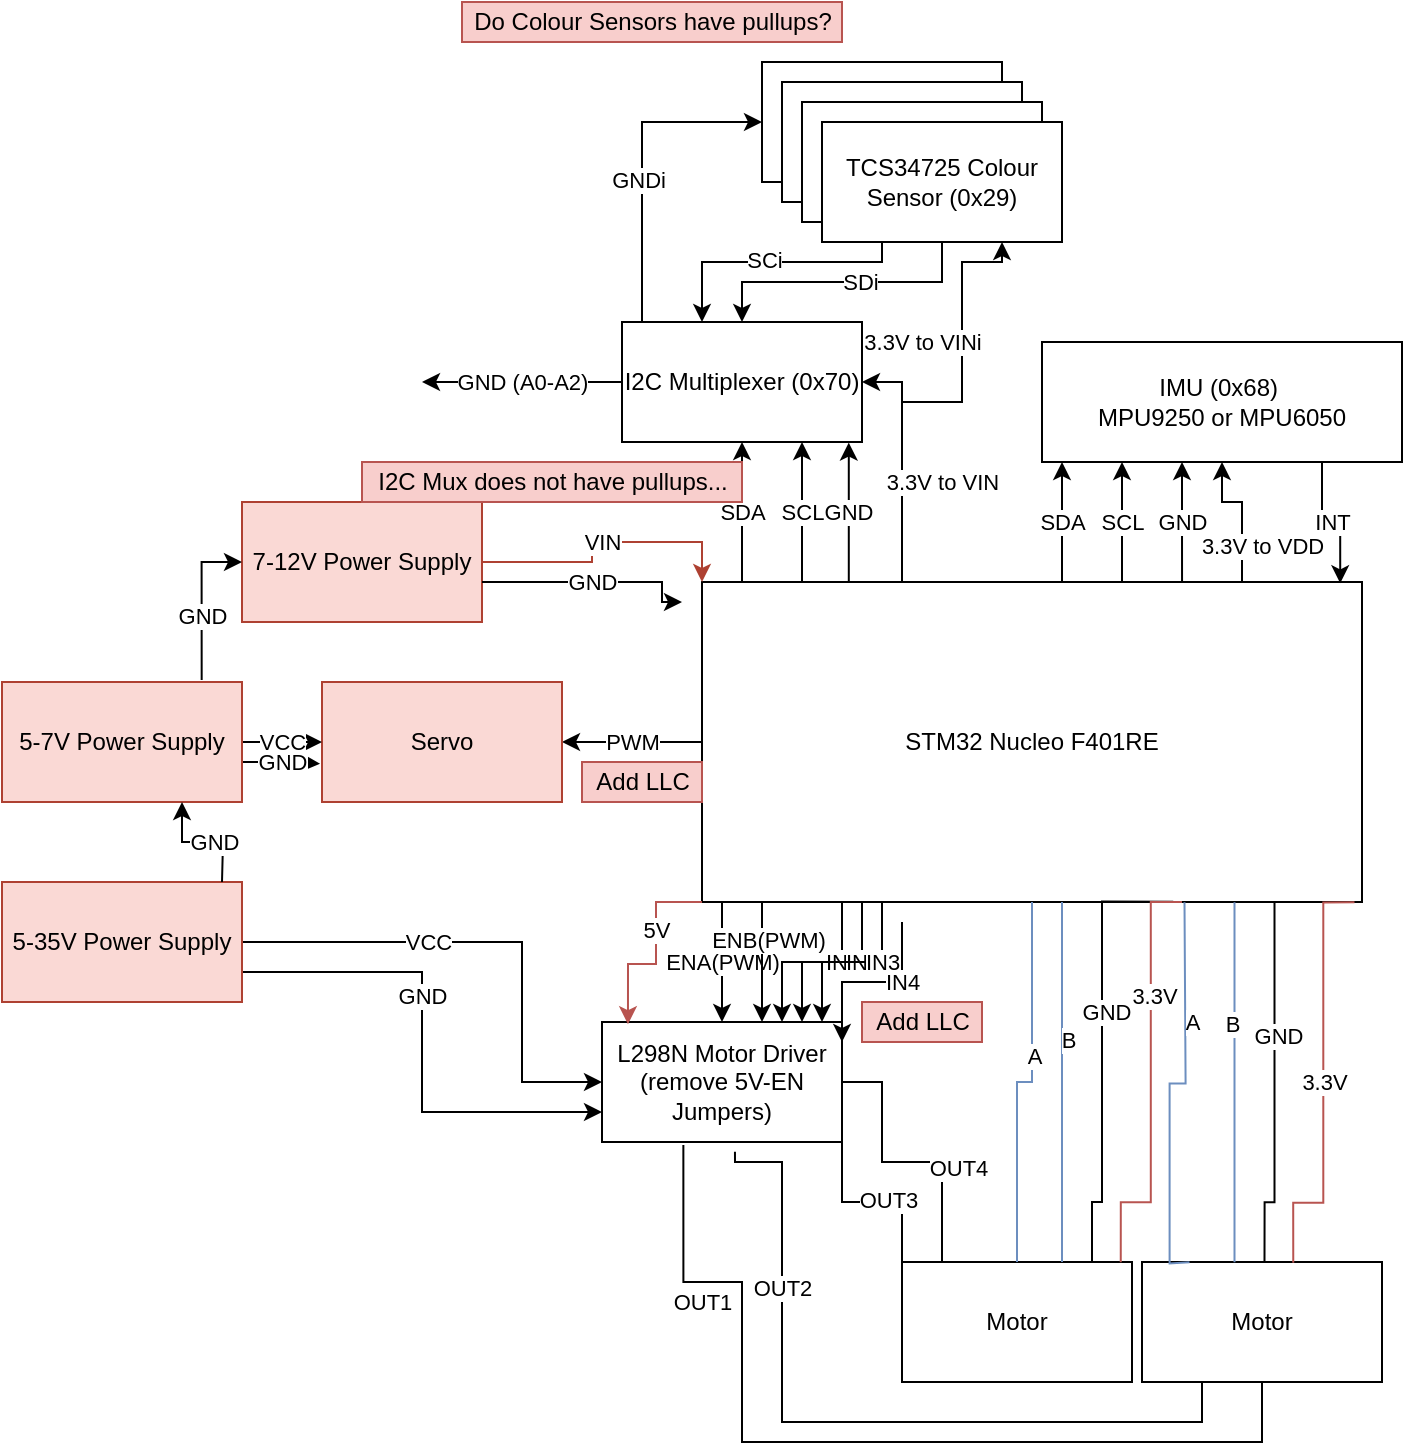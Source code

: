 <mxfile version="15.4.0" type="device"><diagram id="vrNpxhOBOukaihI8gBGh" name="Page-1"><mxGraphModel dx="498" dy="676" grid="1" gridSize="10" guides="1" tooltips="1" connect="1" arrows="1" fold="1" page="1" pageScale="1" pageWidth="850" pageHeight="1100" math="0" shadow="0"><root><mxCell id="0"/><mxCell id="1" parent="0"/><mxCell id="g9xkTk40jJ5ha4Rl7LRV-19" value="ENA(PWM)" style="edgeStyle=orthogonalEdgeStyle;rounded=0;orthogonalLoop=1;jettySize=auto;html=1;entryX=0.5;entryY=0;entryDx=0;entryDy=0;" edge="1" parent="1" source="OatvqvWwIHZUIBoUpNTg-1" target="OatvqvWwIHZUIBoUpNTg-7"><mxGeometry relative="1" as="geometry"><Array as="points"><mxPoint x="450" y="630"/><mxPoint x="450" y="630"/></Array></mxGeometry></mxCell><mxCell id="g9xkTk40jJ5ha4Rl7LRV-29" style="edgeStyle=orthogonalEdgeStyle;rounded=0;orthogonalLoop=1;jettySize=auto;html=1;entryX=0.75;entryY=0;entryDx=0;entryDy=0;" edge="1" parent="1" source="OatvqvWwIHZUIBoUpNTg-1" target="OatvqvWwIHZUIBoUpNTg-7"><mxGeometry relative="1" as="geometry"><Array as="points"><mxPoint x="510" y="650"/><mxPoint x="480" y="650"/></Array></mxGeometry></mxCell><mxCell id="g9xkTk40jJ5ha4Rl7LRV-30" value="IN1" style="edgeLabel;html=1;align=center;verticalAlign=middle;resizable=0;points=[];" vertex="1" connectable="0" parent="g9xkTk40jJ5ha4Rl7LRV-29"><mxGeometry x="-0.467" relative="1" as="geometry"><mxPoint y="6" as="offset"/></mxGeometry></mxCell><mxCell id="g9xkTk40jJ5ha4Rl7LRV-50" value="PWM" style="edgeStyle=orthogonalEdgeStyle;rounded=0;orthogonalLoop=1;jettySize=auto;html=1;entryX=1;entryY=0.5;entryDx=0;entryDy=0;" edge="1" parent="1" source="OatvqvWwIHZUIBoUpNTg-1" target="OatvqvWwIHZUIBoUpNTg-11"><mxGeometry relative="1" as="geometry"/></mxCell><mxCell id="g9xkTk40jJ5ha4Rl7LRV-62" value="3.3V to VIN" style="edgeStyle=orthogonalEdgeStyle;rounded=0;orthogonalLoop=1;jettySize=auto;html=1;entryX=1;entryY=0.5;entryDx=0;entryDy=0;" edge="1" parent="1" source="OatvqvWwIHZUIBoUpNTg-1" target="OatvqvWwIHZUIBoUpNTg-2"><mxGeometry x="-0.167" y="-20" relative="1" as="geometry"><Array as="points"><mxPoint x="540" y="360"/></Array><mxPoint as="offset"/></mxGeometry></mxCell><mxCell id="g9xkTk40jJ5ha4Rl7LRV-69" value="SDA" style="edgeStyle=orthogonalEdgeStyle;rounded=0;orthogonalLoop=1;jettySize=auto;html=1;" edge="1" parent="1" source="OatvqvWwIHZUIBoUpNTg-1" target="OatvqvWwIHZUIBoUpNTg-2"><mxGeometry relative="1" as="geometry"><Array as="points"><mxPoint x="460" y="430"/><mxPoint x="460" y="430"/></Array></mxGeometry></mxCell><mxCell id="g9xkTk40jJ5ha4Rl7LRV-71" value="GND" style="edgeStyle=orthogonalEdgeStyle;rounded=0;orthogonalLoop=1;jettySize=auto;html=1;entryX=0.945;entryY=1.005;entryDx=0;entryDy=0;entryPerimeter=0;" edge="1" parent="1" source="OatvqvWwIHZUIBoUpNTg-1" target="OatvqvWwIHZUIBoUpNTg-2"><mxGeometry relative="1" as="geometry"><Array as="points"><mxPoint x="513" y="425"/></Array></mxGeometry></mxCell><mxCell id="OatvqvWwIHZUIBoUpNTg-1" value="STM32 Nucleo F401RE" style="rounded=0;whiteSpace=wrap;html=1;" parent="1" vertex="1"><mxGeometry x="440" y="460" width="330" height="160" as="geometry"/></mxCell><mxCell id="g9xkTk40jJ5ha4Rl7LRV-73" style="edgeStyle=orthogonalEdgeStyle;rounded=0;orthogonalLoop=1;jettySize=auto;html=1;entryX=0;entryY=0.5;entryDx=0;entryDy=0;" edge="1" parent="1" source="OatvqvWwIHZUIBoUpNTg-2" target="OatvqvWwIHZUIBoUpNTg-3"><mxGeometry relative="1" as="geometry"><Array as="points"><mxPoint x="410" y="230"/></Array></mxGeometry></mxCell><mxCell id="g9xkTk40jJ5ha4Rl7LRV-74" value="GNDi" style="edgeLabel;html=1;align=center;verticalAlign=middle;resizable=0;points=[];" vertex="1" connectable="0" parent="g9xkTk40jJ5ha4Rl7LRV-73"><mxGeometry x="-0.104" y="2" relative="1" as="geometry"><mxPoint as="offset"/></mxGeometry></mxCell><mxCell id="g9xkTk40jJ5ha4Rl7LRV-75" value="GND (A0-A2)" style="edgeStyle=orthogonalEdgeStyle;rounded=0;orthogonalLoop=1;jettySize=auto;html=1;exitX=0;exitY=0.5;exitDx=0;exitDy=0;" edge="1" parent="1" source="OatvqvWwIHZUIBoUpNTg-2"><mxGeometry relative="1" as="geometry"><mxPoint x="300" y="360" as="targetPoint"/></mxGeometry></mxCell><mxCell id="OatvqvWwIHZUIBoUpNTg-2" value="I2C Multiplexer (0x70)" style="rounded=0;whiteSpace=wrap;html=1;" parent="1" vertex="1"><mxGeometry x="400" y="330" width="120" height="60" as="geometry"/></mxCell><mxCell id="OatvqvWwIHZUIBoUpNTg-3" value="TCS34725 Colour Sensor" style="rounded=0;whiteSpace=wrap;html=1;" parent="1" vertex="1"><mxGeometry x="470" y="200" width="120" height="60" as="geometry"/></mxCell><mxCell id="OatvqvWwIHZUIBoUpNTg-4" value="TCS34725 Colour Sensor" style="rounded=0;whiteSpace=wrap;html=1;" parent="1" vertex="1"><mxGeometry x="480" y="210" width="120" height="60" as="geometry"/></mxCell><mxCell id="OatvqvWwIHZUIBoUpNTg-5" value="TCS34725 Colour Sensor" style="rounded=0;whiteSpace=wrap;html=1;" parent="1" vertex="1"><mxGeometry x="490" y="220" width="120" height="60" as="geometry"/></mxCell><mxCell id="g9xkTk40jJ5ha4Rl7LRV-64" style="edgeStyle=orthogonalEdgeStyle;rounded=0;orthogonalLoop=1;jettySize=auto;html=1;entryX=0.5;entryY=0;entryDx=0;entryDy=0;" edge="1" parent="1" source="OatvqvWwIHZUIBoUpNTg-6" target="OatvqvWwIHZUIBoUpNTg-2"><mxGeometry relative="1" as="geometry"/></mxCell><mxCell id="g9xkTk40jJ5ha4Rl7LRV-68" value="SDi" style="edgeLabel;html=1;align=center;verticalAlign=middle;resizable=0;points=[];" vertex="1" connectable="0" parent="g9xkTk40jJ5ha4Rl7LRV-64"><mxGeometry x="-0.131" relative="1" as="geometry"><mxPoint as="offset"/></mxGeometry></mxCell><mxCell id="OatvqvWwIHZUIBoUpNTg-6" value="TCS34725 Colour Sensor (0x29)" style="rounded=0;whiteSpace=wrap;html=1;" parent="1" vertex="1"><mxGeometry x="500" y="230" width="120" height="60" as="geometry"/></mxCell><mxCell id="OatvqvWwIHZUIBoUpNTg-7" value="L298N Motor Driver&lt;br&gt;(remove 5V-EN Jumpers)" style="rounded=0;whiteSpace=wrap;html=1;" parent="1" vertex="1"><mxGeometry x="390" y="680" width="120" height="60" as="geometry"/></mxCell><mxCell id="OatvqvWwIHZUIBoUpNTg-8" value="Motor" style="rounded=0;whiteSpace=wrap;html=1;" parent="1" vertex="1"><mxGeometry x="660" y="800" width="120" height="60" as="geometry"/></mxCell><mxCell id="OatvqvWwIHZUIBoUpNTg-9" value="Motor" style="rounded=0;whiteSpace=wrap;html=1;" parent="1" vertex="1"><mxGeometry x="540" y="800" width="115" height="60" as="geometry"/></mxCell><mxCell id="g9xkTk40jJ5ha4Rl7LRV-83" value="INT" style="edgeStyle=orthogonalEdgeStyle;rounded=0;orthogonalLoop=1;jettySize=auto;html=1;entryX=0.967;entryY=0.004;entryDx=0;entryDy=0;entryPerimeter=0;" edge="1" parent="1" source="OatvqvWwIHZUIBoUpNTg-10" target="OatvqvWwIHZUIBoUpNTg-1"><mxGeometry relative="1" as="geometry"><Array as="points"><mxPoint x="750" y="430"/><mxPoint x="759" y="430"/></Array></mxGeometry></mxCell><mxCell id="OatvqvWwIHZUIBoUpNTg-10" value="IMU (0x68)&amp;nbsp;&lt;br&gt;MPU9250 or MPU6050" style="rounded=0;whiteSpace=wrap;html=1;" parent="1" vertex="1"><mxGeometry x="610" y="340" width="180" height="60" as="geometry"/></mxCell><mxCell id="OatvqvWwIHZUIBoUpNTg-11" value="Servo" style="rounded=0;whiteSpace=wrap;html=1;fillColor=#fad9d5;strokeColor=#ae4132;" parent="1" vertex="1"><mxGeometry x="250" y="510" width="120" height="60" as="geometry"/></mxCell><mxCell id="g9xkTk40jJ5ha4Rl7LRV-48" value="VCC" style="edgeStyle=orthogonalEdgeStyle;rounded=0;orthogonalLoop=1;jettySize=auto;html=1;entryX=0;entryY=0.5;entryDx=0;entryDy=0;" edge="1" parent="1" source="OatvqvWwIHZUIBoUpNTg-12" target="OatvqvWwIHZUIBoUpNTg-11"><mxGeometry relative="1" as="geometry"/></mxCell><mxCell id="g9xkTk40jJ5ha4Rl7LRV-49" value="GND" style="edgeStyle=orthogonalEdgeStyle;rounded=0;orthogonalLoop=1;jettySize=auto;html=1;entryX=-0.008;entryY=0.682;entryDx=0;entryDy=0;entryPerimeter=0;" edge="1" parent="1" source="OatvqvWwIHZUIBoUpNTg-12" target="OatvqvWwIHZUIBoUpNTg-11"><mxGeometry relative="1" as="geometry"><Array as="points"><mxPoint x="235" y="550"/><mxPoint x="235" y="551"/></Array></mxGeometry></mxCell><mxCell id="OatvqvWwIHZUIBoUpNTg-12" value="5-7V Power Supply" style="rounded=0;whiteSpace=wrap;html=1;fillColor=#fad9d5;strokeColor=#ae4132;" parent="1" vertex="1"><mxGeometry x="90" y="510" width="120" height="60" as="geometry"/></mxCell><mxCell id="g9xkTk40jJ5ha4Rl7LRV-1" value="" style="endArrow=none;html=1;rounded=0;edgeStyle=orthogonalEdgeStyle;exitX=0.5;exitY=0;exitDx=0;exitDy=0;entryX=0.5;entryY=1;entryDx=0;entryDy=0;fillColor=#dae8fc;strokeColor=#6c8ebf;" edge="1" parent="1" source="OatvqvWwIHZUIBoUpNTg-9" target="OatvqvWwIHZUIBoUpNTg-1"><mxGeometry width="50" height="50" relative="1" as="geometry"><mxPoint x="600" y="770" as="sourcePoint"/><mxPoint x="650" y="720" as="targetPoint"/></mxGeometry></mxCell><mxCell id="g9xkTk40jJ5ha4Rl7LRV-22" value="A" style="edgeLabel;html=1;align=center;verticalAlign=middle;resizable=0;points=[];" vertex="1" connectable="0" parent="g9xkTk40jJ5ha4Rl7LRV-1"><mxGeometry x="0.18" y="-2" relative="1" as="geometry"><mxPoint x="-1" as="offset"/></mxGeometry></mxCell><mxCell id="g9xkTk40jJ5ha4Rl7LRV-2" value="" style="endArrow=none;html=1;rounded=0;edgeStyle=orthogonalEdgeStyle;exitX=0.5;exitY=0;exitDx=0;exitDy=0;entryX=0.5;entryY=1;entryDx=0;entryDy=0;fillColor=#dae8fc;strokeColor=#6c8ebf;" edge="1" parent="1"><mxGeometry width="50" height="50" relative="1" as="geometry"><mxPoint x="620" y="800" as="sourcePoint"/><mxPoint x="620" y="620" as="targetPoint"/></mxGeometry></mxCell><mxCell id="g9xkTk40jJ5ha4Rl7LRV-23" value="B" style="edgeLabel;html=1;align=center;verticalAlign=middle;resizable=0;points=[];" vertex="1" connectable="0" parent="g9xkTk40jJ5ha4Rl7LRV-2"><mxGeometry x="0.233" y="-3" relative="1" as="geometry"><mxPoint as="offset"/></mxGeometry></mxCell><mxCell id="g9xkTk40jJ5ha4Rl7LRV-3" value="" style="endArrow=none;html=1;rounded=0;edgeStyle=orthogonalEdgeStyle;exitX=0;exitY=0;exitDx=0;exitDy=0;entryX=1;entryY=1;entryDx=0;entryDy=0;" edge="1" parent="1" source="OatvqvWwIHZUIBoUpNTg-9" target="OatvqvWwIHZUIBoUpNTg-7"><mxGeometry width="50" height="50" relative="1" as="geometry"><mxPoint x="550" y="770" as="sourcePoint"/><mxPoint x="600" y="720" as="targetPoint"/><Array as="points"><mxPoint x="540" y="770"/><mxPoint x="510" y="770"/></Array></mxGeometry></mxCell><mxCell id="g9xkTk40jJ5ha4Rl7LRV-40" value="OUT3" style="edgeLabel;html=1;align=center;verticalAlign=middle;resizable=0;points=[];" vertex="1" connectable="0" parent="g9xkTk40jJ5ha4Rl7LRV-3"><mxGeometry x="-0.175" y="-1" relative="1" as="geometry"><mxPoint as="offset"/></mxGeometry></mxCell><mxCell id="g9xkTk40jJ5ha4Rl7LRV-4" value="" style="endArrow=none;html=1;rounded=0;edgeStyle=orthogonalEdgeStyle;exitX=0;exitY=0;exitDx=0;exitDy=0;entryX=1;entryY=0.5;entryDx=0;entryDy=0;" edge="1" parent="1" target="OatvqvWwIHZUIBoUpNTg-7"><mxGeometry width="50" height="50" relative="1" as="geometry"><mxPoint x="560" y="800" as="sourcePoint"/><mxPoint x="530" y="710" as="targetPoint"/><Array as="points"><mxPoint x="560" y="750"/><mxPoint x="530" y="750"/><mxPoint x="530" y="710"/></Array></mxGeometry></mxCell><mxCell id="g9xkTk40jJ5ha4Rl7LRV-39" value="OUT4" style="edgeLabel;html=1;align=center;verticalAlign=middle;resizable=0;points=[];" vertex="1" connectable="0" parent="g9xkTk40jJ5ha4Rl7LRV-4"><mxGeometry x="-0.327" y="-1" relative="1" as="geometry"><mxPoint x="7" as="offset"/></mxGeometry></mxCell><mxCell id="g9xkTk40jJ5ha4Rl7LRV-5" value="" style="endArrow=none;html=1;rounded=0;edgeStyle=orthogonalEdgeStyle;exitX=0;exitY=0;exitDx=0;exitDy=0;entryX=0.714;entryY=0.999;entryDx=0;entryDy=0;entryPerimeter=0;" edge="1" parent="1" target="OatvqvWwIHZUIBoUpNTg-1"><mxGeometry width="50" height="50" relative="1" as="geometry"><mxPoint x="635" y="800" as="sourcePoint"/><mxPoint x="605" y="740" as="targetPoint"/><Array as="points"><mxPoint x="635" y="770"/><mxPoint x="640" y="770"/><mxPoint x="640" y="620"/></Array></mxGeometry></mxCell><mxCell id="g9xkTk40jJ5ha4Rl7LRV-26" value="GND" style="edgeLabel;html=1;align=center;verticalAlign=middle;resizable=0;points=[];" vertex="1" connectable="0" parent="g9xkTk40jJ5ha4Rl7LRV-5"><mxGeometry x="0.18" y="-2" relative="1" as="geometry"><mxPoint as="offset"/></mxGeometry></mxCell><mxCell id="g9xkTk40jJ5ha4Rl7LRV-6" value="" style="endArrow=none;html=1;rounded=0;edgeStyle=orthogonalEdgeStyle;exitX=0;exitY=0;exitDx=0;exitDy=0;entryX=0.714;entryY=0.999;entryDx=0;entryDy=0;entryPerimeter=0;fillColor=#f8cecc;strokeColor=#b85450;" edge="1" parent="1"><mxGeometry width="50" height="50" relative="1" as="geometry"><mxPoint x="649.38" y="800.17" as="sourcePoint"/><mxPoint x="680.0" y="620.01" as="targetPoint"/><Array as="points"><mxPoint x="649.38" y="770.17"/><mxPoint x="664.38" y="770.17"/><mxPoint x="664.38" y="620.17"/></Array></mxGeometry></mxCell><mxCell id="g9xkTk40jJ5ha4Rl7LRV-27" value="3.3V" style="edgeLabel;html=1;align=center;verticalAlign=middle;resizable=0;points=[];" vertex="1" connectable="0" parent="g9xkTk40jJ5ha4Rl7LRV-6"><mxGeometry x="0.403" y="-1" relative="1" as="geometry"><mxPoint as="offset"/></mxGeometry></mxCell><mxCell id="g9xkTk40jJ5ha4Rl7LRV-7" value="" style="endArrow=none;html=1;rounded=0;edgeStyle=orthogonalEdgeStyle;exitX=0.5;exitY=0;exitDx=0;exitDy=0;entryX=0.5;entryY=1;entryDx=0;entryDy=0;fillColor=#dae8fc;strokeColor=#6c8ebf;" edge="1" parent="1"><mxGeometry width="50" height="50" relative="1" as="geometry"><mxPoint x="683.75" y="800.17" as="sourcePoint"/><mxPoint x="681.25" y="620.17" as="targetPoint"/></mxGeometry></mxCell><mxCell id="g9xkTk40jJ5ha4Rl7LRV-24" value="A" style="edgeLabel;html=1;align=center;verticalAlign=middle;resizable=0;points=[];" vertex="1" connectable="0" parent="g9xkTk40jJ5ha4Rl7LRV-7"><mxGeometry x="0.396" y="-3" relative="1" as="geometry"><mxPoint as="offset"/></mxGeometry></mxCell><mxCell id="g9xkTk40jJ5ha4Rl7LRV-8" value="" style="endArrow=none;html=1;rounded=0;edgeStyle=orthogonalEdgeStyle;exitX=0.5;exitY=0;exitDx=0;exitDy=0;entryX=0.5;entryY=1;entryDx=0;entryDy=0;fillColor=#dae8fc;strokeColor=#6c8ebf;" edge="1" parent="1"><mxGeometry width="50" height="50" relative="1" as="geometry"><mxPoint x="706.25" y="800.17" as="sourcePoint"/><mxPoint x="706.25" y="620.17" as="targetPoint"/></mxGeometry></mxCell><mxCell id="g9xkTk40jJ5ha4Rl7LRV-25" value="B" style="edgeLabel;html=1;align=center;verticalAlign=middle;resizable=0;points=[];" vertex="1" connectable="0" parent="g9xkTk40jJ5ha4Rl7LRV-8"><mxGeometry x="0.328" y="2" relative="1" as="geometry"><mxPoint as="offset"/></mxGeometry></mxCell><mxCell id="g9xkTk40jJ5ha4Rl7LRV-9" value="" style="endArrow=none;html=1;rounded=0;edgeStyle=orthogonalEdgeStyle;exitX=0;exitY=0;exitDx=0;exitDy=0;entryX=0.714;entryY=0.999;entryDx=0;entryDy=0;entryPerimeter=0;" edge="1" parent="1"><mxGeometry width="50" height="50" relative="1" as="geometry"><mxPoint x="721.25" y="800.17" as="sourcePoint"/><mxPoint x="751.87" y="620.01" as="targetPoint"/><Array as="points"><mxPoint x="721.25" y="770.17"/><mxPoint x="726.25" y="770.17"/><mxPoint x="726.25" y="620.17"/></Array></mxGeometry></mxCell><mxCell id="g9xkTk40jJ5ha4Rl7LRV-28" value="GND" style="edgeLabel;html=1;align=center;verticalAlign=middle;resizable=0;points=[];" vertex="1" connectable="0" parent="g9xkTk40jJ5ha4Rl7LRV-9"><mxGeometry x="0.126" y="-1" relative="1" as="geometry"><mxPoint as="offset"/></mxGeometry></mxCell><mxCell id="g9xkTk40jJ5ha4Rl7LRV-10" value="3.3V" style="endArrow=none;html=1;rounded=0;edgeStyle=orthogonalEdgeStyle;exitX=0;exitY=0;exitDx=0;exitDy=0;entryX=0.714;entryY=0.999;entryDx=0;entryDy=0;entryPerimeter=0;fillColor=#f8cecc;strokeColor=#b85450;" edge="1" parent="1"><mxGeometry width="50" height="50" relative="1" as="geometry"><mxPoint x="735.63" y="800.34" as="sourcePoint"/><mxPoint x="766.25" y="620.18" as="targetPoint"/><Array as="points"><mxPoint x="735.63" y="770.34"/><mxPoint x="750.63" y="770.34"/><mxPoint x="750.63" y="620.34"/></Array></mxGeometry></mxCell><mxCell id="g9xkTk40jJ5ha4Rl7LRV-11" value="" style="endArrow=none;html=1;rounded=0;edgeStyle=orthogonalEdgeStyle;exitX=0.5;exitY=1;exitDx=0;exitDy=0;entryX=0.339;entryY=1.025;entryDx=0;entryDy=0;entryPerimeter=0;" edge="1" parent="1" source="OatvqvWwIHZUIBoUpNTg-8" target="OatvqvWwIHZUIBoUpNTg-7"><mxGeometry width="50" height="50" relative="1" as="geometry"><mxPoint x="460" y="840" as="sourcePoint"/><mxPoint x="430" y="780" as="targetPoint"/><Array as="points"><mxPoint x="720" y="890"/><mxPoint x="460" y="890"/><mxPoint x="460" y="810"/><mxPoint x="431" y="810"/></Array></mxGeometry></mxCell><mxCell id="g9xkTk40jJ5ha4Rl7LRV-38" value="OUT1" style="edgeLabel;html=1;align=center;verticalAlign=middle;resizable=0;points=[];" vertex="1" connectable="0" parent="g9xkTk40jJ5ha4Rl7LRV-11"><mxGeometry x="0.603" y="1" relative="1" as="geometry"><mxPoint x="-15" y="9" as="offset"/></mxGeometry></mxCell><mxCell id="g9xkTk40jJ5ha4Rl7LRV-12" value="" style="endArrow=none;html=1;rounded=0;edgeStyle=orthogonalEdgeStyle;exitX=0.25;exitY=1;exitDx=0;exitDy=0;entryX=0.554;entryY=1.081;entryDx=0;entryDy=0;entryPerimeter=0;" edge="1" parent="1" source="OatvqvWwIHZUIBoUpNTg-8" target="OatvqvWwIHZUIBoUpNTg-7"><mxGeometry width="50" height="50" relative="1" as="geometry"><mxPoint x="480" y="840" as="sourcePoint"/><mxPoint x="430" y="750" as="targetPoint"/><Array as="points"><mxPoint x="690" y="880"/><mxPoint x="480" y="880"/><mxPoint x="480" y="750"/><mxPoint x="457" y="750"/></Array></mxGeometry></mxCell><mxCell id="g9xkTk40jJ5ha4Rl7LRV-37" value="OUT2" style="edgeLabel;html=1;align=center;verticalAlign=middle;resizable=0;points=[];" vertex="1" connectable="0" parent="g9xkTk40jJ5ha4Rl7LRV-12"><mxGeometry x="0.532" relative="1" as="geometry"><mxPoint as="offset"/></mxGeometry></mxCell><mxCell id="g9xkTk40jJ5ha4Rl7LRV-14" style="edgeStyle=orthogonalEdgeStyle;rounded=0;orthogonalLoop=1;jettySize=auto;html=1;exitX=1;exitY=0.5;exitDx=0;exitDy=0;" edge="1" parent="1" source="g9xkTk40jJ5ha4Rl7LRV-13" target="OatvqvWwIHZUIBoUpNTg-7"><mxGeometry relative="1" as="geometry"><Array as="points"><mxPoint x="350" y="640"/><mxPoint x="350" y="710"/></Array></mxGeometry></mxCell><mxCell id="g9xkTk40jJ5ha4Rl7LRV-15" value="VCC" style="edgeLabel;html=1;align=center;verticalAlign=middle;resizable=0;points=[];" vertex="1" connectable="0" parent="g9xkTk40jJ5ha4Rl7LRV-14"><mxGeometry x="-0.255" relative="1" as="geometry"><mxPoint as="offset"/></mxGeometry></mxCell><mxCell id="g9xkTk40jJ5ha4Rl7LRV-16" style="edgeStyle=orthogonalEdgeStyle;rounded=0;orthogonalLoop=1;jettySize=auto;html=1;exitX=1;exitY=0.75;exitDx=0;exitDy=0;entryX=0;entryY=0.75;entryDx=0;entryDy=0;" edge="1" parent="1" source="g9xkTk40jJ5ha4Rl7LRV-13" target="OatvqvWwIHZUIBoUpNTg-7"><mxGeometry relative="1" as="geometry"/></mxCell><mxCell id="g9xkTk40jJ5ha4Rl7LRV-17" value="GND" style="edgeLabel;html=1;align=center;verticalAlign=middle;resizable=0;points=[];" vertex="1" connectable="0" parent="g9xkTk40jJ5ha4Rl7LRV-16"><mxGeometry x="-0.188" relative="1" as="geometry"><mxPoint as="offset"/></mxGeometry></mxCell><mxCell id="g9xkTk40jJ5ha4Rl7LRV-13" value="5-35V Power Supply" style="rounded=0;whiteSpace=wrap;html=1;fillColor=#fad9d5;strokeColor=#ae4132;" vertex="1" parent="1"><mxGeometry x="90" y="610" width="120" height="60" as="geometry"/></mxCell><mxCell id="g9xkTk40jJ5ha4Rl7LRV-20" style="edgeStyle=orthogonalEdgeStyle;rounded=0;orthogonalLoop=1;jettySize=auto;html=1;entryX=0.5;entryY=0;entryDx=0;entryDy=0;" edge="1" parent="1"><mxGeometry relative="1" as="geometry"><mxPoint x="480" y="620" as="sourcePoint"/><mxPoint x="470" y="680" as="targetPoint"/><Array as="points"><mxPoint x="470" y="620"/></Array></mxGeometry></mxCell><mxCell id="g9xkTk40jJ5ha4Rl7LRV-21" value="ENB(PWM)" style="edgeLabel;html=1;align=center;verticalAlign=middle;resizable=0;points=[];" vertex="1" connectable="0" parent="g9xkTk40jJ5ha4Rl7LRV-20"><mxGeometry x="-0.171" y="3" relative="1" as="geometry"><mxPoint as="offset"/></mxGeometry></mxCell><mxCell id="g9xkTk40jJ5ha4Rl7LRV-31" style="edgeStyle=orthogonalEdgeStyle;rounded=0;orthogonalLoop=1;jettySize=auto;html=1;entryX=0.75;entryY=0;entryDx=0;entryDy=0;" edge="1" parent="1"><mxGeometry relative="1" as="geometry"><mxPoint x="520" y="620" as="sourcePoint"/><mxPoint x="490" y="680" as="targetPoint"/><Array as="points"><mxPoint x="520" y="650"/><mxPoint x="490" y="650"/></Array></mxGeometry></mxCell><mxCell id="g9xkTk40jJ5ha4Rl7LRV-32" value="IN2" style="edgeLabel;html=1;align=center;verticalAlign=middle;resizable=0;points=[];" vertex="1" connectable="0" parent="g9xkTk40jJ5ha4Rl7LRV-31"><mxGeometry x="-0.467" relative="1" as="geometry"><mxPoint y="6" as="offset"/></mxGeometry></mxCell><mxCell id="g9xkTk40jJ5ha4Rl7LRV-33" style="edgeStyle=orthogonalEdgeStyle;rounded=0;orthogonalLoop=1;jettySize=auto;html=1;entryX=0.75;entryY=0;entryDx=0;entryDy=0;" edge="1" parent="1"><mxGeometry relative="1" as="geometry"><mxPoint x="530" y="620" as="sourcePoint"/><mxPoint x="500" y="680" as="targetPoint"/><Array as="points"><mxPoint x="530" y="650"/><mxPoint x="500" y="650"/></Array></mxGeometry></mxCell><mxCell id="g9xkTk40jJ5ha4Rl7LRV-34" value="IN3" style="edgeLabel;html=1;align=center;verticalAlign=middle;resizable=0;points=[];" vertex="1" connectable="0" parent="g9xkTk40jJ5ha4Rl7LRV-33"><mxGeometry x="-0.467" relative="1" as="geometry"><mxPoint y="6" as="offset"/></mxGeometry></mxCell><mxCell id="g9xkTk40jJ5ha4Rl7LRV-35" style="edgeStyle=orthogonalEdgeStyle;rounded=0;orthogonalLoop=1;jettySize=auto;html=1;entryX=0.75;entryY=0;entryDx=0;entryDy=0;" edge="1" parent="1"><mxGeometry relative="1" as="geometry"><mxPoint x="540" y="630" as="sourcePoint"/><mxPoint x="510" y="690" as="targetPoint"/><Array as="points"><mxPoint x="540" y="660"/><mxPoint x="510" y="660"/></Array></mxGeometry></mxCell><mxCell id="g9xkTk40jJ5ha4Rl7LRV-36" value="IN4" style="edgeLabel;html=1;align=center;verticalAlign=middle;resizable=0;points=[];" vertex="1" connectable="0" parent="g9xkTk40jJ5ha4Rl7LRV-35"><mxGeometry x="-0.467" relative="1" as="geometry"><mxPoint y="6" as="offset"/></mxGeometry></mxCell><mxCell id="g9xkTk40jJ5ha4Rl7LRV-43" style="edgeStyle=orthogonalEdgeStyle;rounded=0;orthogonalLoop=1;jettySize=auto;html=1;exitX=1;exitY=0.75;exitDx=0;exitDy=0;entryX=0.75;entryY=1;entryDx=0;entryDy=0;" edge="1" parent="1" target="OatvqvWwIHZUIBoUpNTg-12"><mxGeometry relative="1" as="geometry"><mxPoint x="200" y="610" as="sourcePoint"/><mxPoint x="380" y="680" as="targetPoint"/></mxGeometry></mxCell><mxCell id="g9xkTk40jJ5ha4Rl7LRV-44" value="GND" style="edgeLabel;html=1;align=center;verticalAlign=middle;resizable=0;points=[];" vertex="1" connectable="0" parent="g9xkTk40jJ5ha4Rl7LRV-43"><mxGeometry x="-0.188" relative="1" as="geometry"><mxPoint as="offset"/></mxGeometry></mxCell><mxCell id="g9xkTk40jJ5ha4Rl7LRV-45" style="edgeStyle=orthogonalEdgeStyle;rounded=0;orthogonalLoop=1;jettySize=auto;html=1;exitX=0;exitY=1;exitDx=0;exitDy=0;entryX=0.25;entryY=0;entryDx=0;entryDy=0;fillColor=#f8cecc;strokeColor=#b85450;" edge="1" parent="1" source="OatvqvWwIHZUIBoUpNTg-1"><mxGeometry relative="1" as="geometry"><mxPoint x="416.95" y="620.0" as="sourcePoint"/><mxPoint x="402.99" y="681.12" as="targetPoint"/><Array as="points"><mxPoint x="417" y="620"/><mxPoint x="417" y="651"/><mxPoint x="403" y="651"/></Array></mxGeometry></mxCell><mxCell id="g9xkTk40jJ5ha4Rl7LRV-46" value="5V" style="edgeLabel;html=1;align=center;verticalAlign=middle;resizable=0;points=[];" vertex="1" connectable="0" parent="g9xkTk40jJ5ha4Rl7LRV-45"><mxGeometry x="-0.255" relative="1" as="geometry"><mxPoint as="offset"/></mxGeometry></mxCell><mxCell id="g9xkTk40jJ5ha4Rl7LRV-47" value="Add LLC" style="text;html=1;align=center;verticalAlign=middle;resizable=0;points=[];autosize=1;strokeColor=#b85450;fillColor=#f8cecc;" vertex="1" parent="1"><mxGeometry x="520" y="670" width="60" height="20" as="geometry"/></mxCell><mxCell id="g9xkTk40jJ5ha4Rl7LRV-52" value="VIN" style="edgeStyle=orthogonalEdgeStyle;rounded=0;orthogonalLoop=1;jettySize=auto;html=1;entryX=0;entryY=0;entryDx=0;entryDy=0;fillColor=#fad9d5;strokeColor=#ae4132;" edge="1" parent="1" source="g9xkTk40jJ5ha4Rl7LRV-51" target="OatvqvWwIHZUIBoUpNTg-1"><mxGeometry relative="1" as="geometry"/></mxCell><mxCell id="g9xkTk40jJ5ha4Rl7LRV-51" value="7-12V Power Supply" style="rounded=0;whiteSpace=wrap;html=1;fillColor=#fad9d5;strokeColor=#ae4132;" vertex="1" parent="1"><mxGeometry x="210" y="420" width="120" height="60" as="geometry"/></mxCell><mxCell id="g9xkTk40jJ5ha4Rl7LRV-54" value="GND" style="edgeStyle=orthogonalEdgeStyle;rounded=0;orthogonalLoop=1;jettySize=auto;html=1;entryX=0;entryY=0;entryDx=0;entryDy=0;" edge="1" parent="1"><mxGeometry relative="1" as="geometry"><mxPoint x="330" y="460" as="sourcePoint"/><mxPoint x="430.0" y="470" as="targetPoint"/><Array as="points"><mxPoint x="420" y="460"/><mxPoint x="420" y="470"/></Array></mxGeometry></mxCell><mxCell id="g9xkTk40jJ5ha4Rl7LRV-55" style="edgeStyle=orthogonalEdgeStyle;rounded=0;orthogonalLoop=1;jettySize=auto;html=1;exitX=0.832;exitY=-0.017;exitDx=0;exitDy=0;entryX=0;entryY=0.5;entryDx=0;entryDy=0;exitPerimeter=0;" edge="1" parent="1" source="OatvqvWwIHZUIBoUpNTg-12" target="g9xkTk40jJ5ha4Rl7LRV-51"><mxGeometry relative="1" as="geometry"><mxPoint x="190.0" y="500" as="sourcePoint"/><mxPoint x="170.0" y="460" as="targetPoint"/></mxGeometry></mxCell><mxCell id="g9xkTk40jJ5ha4Rl7LRV-56" value="GND" style="edgeLabel;html=1;align=center;verticalAlign=middle;resizable=0;points=[];" vertex="1" connectable="0" parent="g9xkTk40jJ5ha4Rl7LRV-55"><mxGeometry x="-0.188" relative="1" as="geometry"><mxPoint as="offset"/></mxGeometry></mxCell><mxCell id="g9xkTk40jJ5ha4Rl7LRV-61" value="Add LLC" style="text;html=1;align=center;verticalAlign=middle;resizable=0;points=[];autosize=1;strokeColor=#b85450;fillColor=#f8cecc;" vertex="1" parent="1"><mxGeometry x="380" y="550" width="60" height="20" as="geometry"/></mxCell><mxCell id="g9xkTk40jJ5ha4Rl7LRV-65" style="edgeStyle=orthogonalEdgeStyle;rounded=0;orthogonalLoop=1;jettySize=auto;html=1;exitX=0.25;exitY=1;exitDx=0;exitDy=0;" edge="1" parent="1" source="OatvqvWwIHZUIBoUpNTg-6"><mxGeometry relative="1" as="geometry"><mxPoint x="540" y="300" as="sourcePoint"/><mxPoint x="440" y="330" as="targetPoint"/><Array as="points"><mxPoint x="530" y="300"/><mxPoint x="440" y="300"/></Array></mxGeometry></mxCell><mxCell id="g9xkTk40jJ5ha4Rl7LRV-67" value="SCi" style="edgeLabel;html=1;align=center;verticalAlign=middle;resizable=0;points=[];" vertex="1" connectable="0" parent="g9xkTk40jJ5ha4Rl7LRV-65"><mxGeometry x="0.059" y="-1" relative="1" as="geometry"><mxPoint as="offset"/></mxGeometry></mxCell><mxCell id="g9xkTk40jJ5ha4Rl7LRV-70" value="SCL" style="edgeStyle=orthogonalEdgeStyle;rounded=0;orthogonalLoop=1;jettySize=auto;html=1;" edge="1" parent="1"><mxGeometry relative="1" as="geometry"><mxPoint x="490" y="460" as="sourcePoint"/><mxPoint x="490" y="390" as="targetPoint"/><Array as="points"><mxPoint x="490" y="430"/><mxPoint x="490" y="430"/></Array></mxGeometry></mxCell><mxCell id="g9xkTk40jJ5ha4Rl7LRV-72" value="3.3V to VINi" style="edgeStyle=orthogonalEdgeStyle;rounded=0;orthogonalLoop=1;jettySize=auto;html=1;entryX=0.75;entryY=1;entryDx=0;entryDy=0;" edge="1" parent="1" target="OatvqvWwIHZUIBoUpNTg-6"><mxGeometry x="-0.077" y="20" relative="1" as="geometry"><mxPoint x="540" y="370" as="sourcePoint"/><mxPoint x="550" y="280" as="targetPoint"/><Array as="points"><mxPoint x="570" y="370"/><mxPoint x="570" y="300"/><mxPoint x="590" y="300"/></Array><mxPoint as="offset"/></mxGeometry></mxCell><mxCell id="g9xkTk40jJ5ha4Rl7LRV-76" value="Do Colour Sensors have pullups?" style="text;html=1;align=center;verticalAlign=middle;resizable=0;points=[];autosize=1;strokeColor=#b85450;fillColor=#f8cecc;" vertex="1" parent="1"><mxGeometry x="320" y="170" width="190" height="20" as="geometry"/></mxCell><mxCell id="g9xkTk40jJ5ha4Rl7LRV-77" value="I2C Mux does not have pullups..." style="text;html=1;align=center;verticalAlign=middle;resizable=0;points=[];autosize=1;strokeColor=#b85450;fillColor=#f8cecc;" vertex="1" parent="1"><mxGeometry x="270" y="400" width="190" height="20" as="geometry"/></mxCell><mxCell id="g9xkTk40jJ5ha4Rl7LRV-79" value="SDA" style="edgeStyle=orthogonalEdgeStyle;rounded=0;orthogonalLoop=1;jettySize=auto;html=1;" edge="1" parent="1"><mxGeometry relative="1" as="geometry"><mxPoint x="620" y="460" as="sourcePoint"/><mxPoint x="620" y="400" as="targetPoint"/><Array as="points"><mxPoint x="620" y="430"/><mxPoint x="620" y="430"/></Array></mxGeometry></mxCell><mxCell id="g9xkTk40jJ5ha4Rl7LRV-80" value="SCL" style="edgeStyle=orthogonalEdgeStyle;rounded=0;orthogonalLoop=1;jettySize=auto;html=1;" edge="1" parent="1"><mxGeometry relative="1" as="geometry"><mxPoint x="650" y="460" as="sourcePoint"/><mxPoint x="650" y="400" as="targetPoint"/><Array as="points"><mxPoint x="650" y="430"/><mxPoint x="650" y="430"/></Array></mxGeometry></mxCell><mxCell id="g9xkTk40jJ5ha4Rl7LRV-81" value="GND" style="edgeStyle=orthogonalEdgeStyle;rounded=0;orthogonalLoop=1;jettySize=auto;html=1;" edge="1" parent="1"><mxGeometry relative="1" as="geometry"><mxPoint x="680.029" y="460" as="sourcePoint"/><mxPoint x="680" y="400" as="targetPoint"/><Array as="points"><mxPoint x="679.6" y="425"/></Array></mxGeometry></mxCell><mxCell id="g9xkTk40jJ5ha4Rl7LRV-82" value="3.3V to VDD" style="edgeStyle=orthogonalEdgeStyle;rounded=0;orthogonalLoop=1;jettySize=auto;html=1;entryX=0.5;entryY=1;entryDx=0;entryDy=0;" edge="1" parent="1" target="OatvqvWwIHZUIBoUpNTg-10"><mxGeometry x="-0.478" y="-10" relative="1" as="geometry"><mxPoint x="710" y="460" as="sourcePoint"/><mxPoint x="690" y="360" as="targetPoint"/><Array as="points"><mxPoint x="710" y="420"/><mxPoint x="700" y="420"/></Array><mxPoint as="offset"/></mxGeometry></mxCell></root></mxGraphModel></diagram></mxfile>
